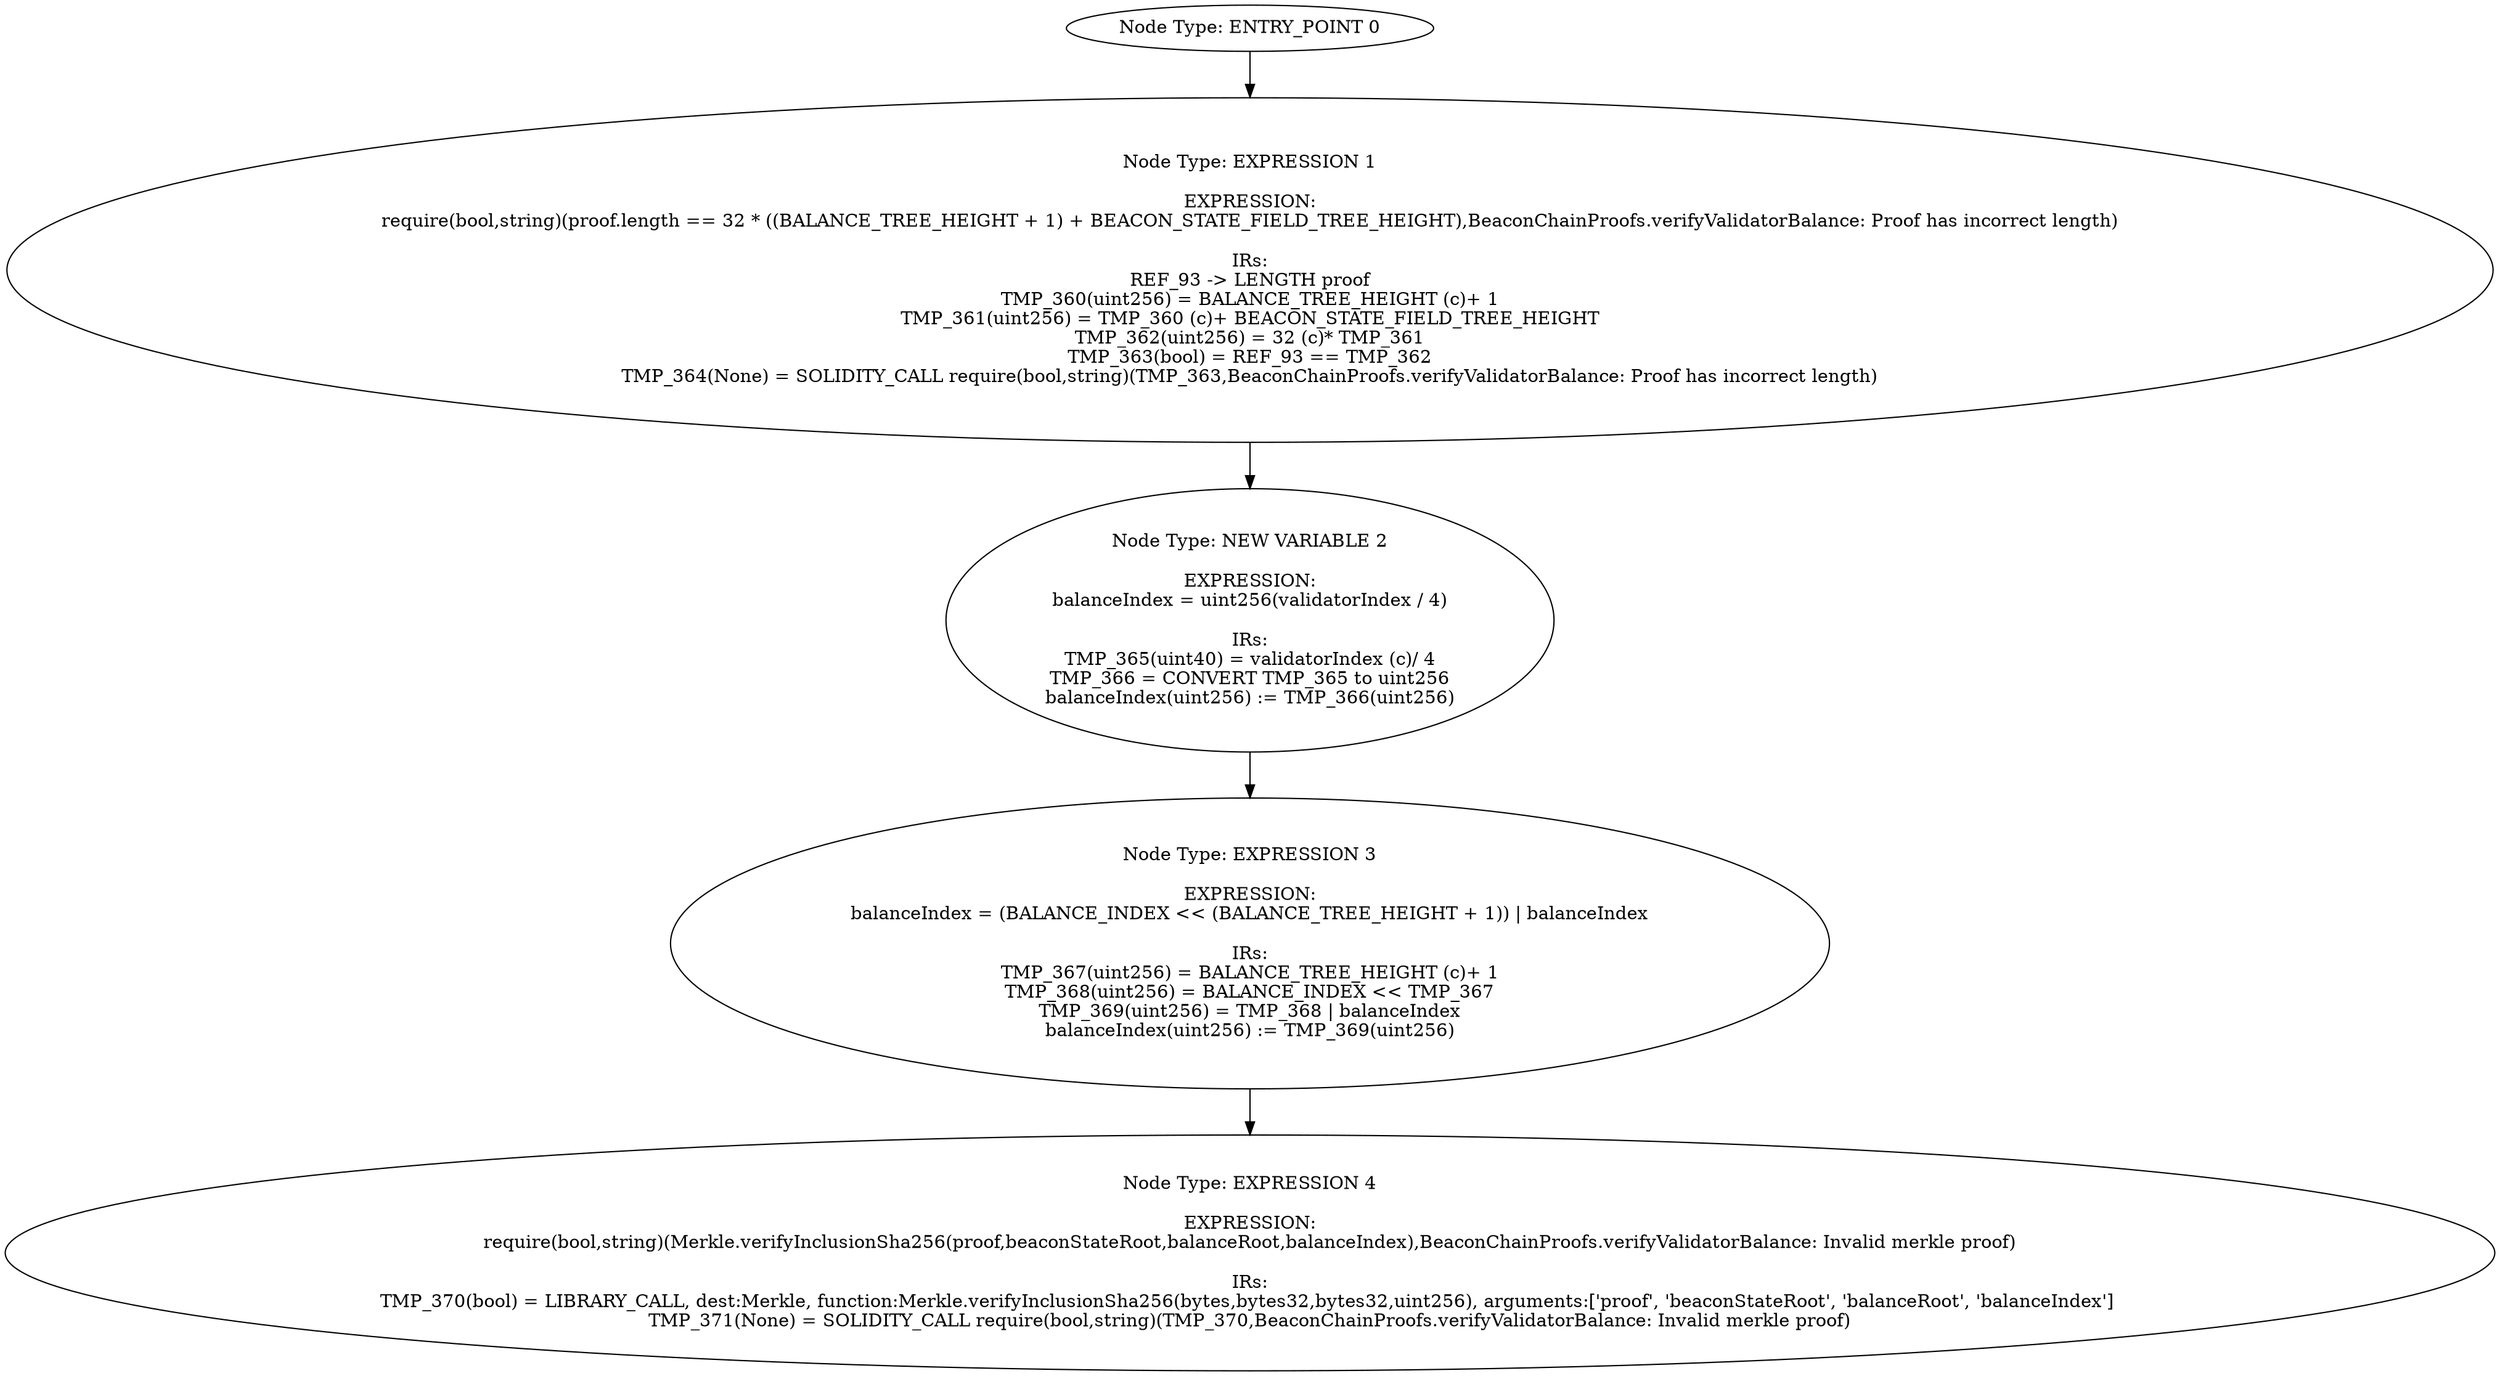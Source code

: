 digraph{
0[label="Node Type: ENTRY_POINT 0
"];
0->1;
1[label="Node Type: EXPRESSION 1

EXPRESSION:
require(bool,string)(proof.length == 32 * ((BALANCE_TREE_HEIGHT + 1) + BEACON_STATE_FIELD_TREE_HEIGHT),BeaconChainProofs.verifyValidatorBalance: Proof has incorrect length)

IRs:
REF_93 -> LENGTH proof
TMP_360(uint256) = BALANCE_TREE_HEIGHT (c)+ 1
TMP_361(uint256) = TMP_360 (c)+ BEACON_STATE_FIELD_TREE_HEIGHT
TMP_362(uint256) = 32 (c)* TMP_361
TMP_363(bool) = REF_93 == TMP_362
TMP_364(None) = SOLIDITY_CALL require(bool,string)(TMP_363,BeaconChainProofs.verifyValidatorBalance: Proof has incorrect length)"];
1->2;
2[label="Node Type: NEW VARIABLE 2

EXPRESSION:
balanceIndex = uint256(validatorIndex / 4)

IRs:
TMP_365(uint40) = validatorIndex (c)/ 4
TMP_366 = CONVERT TMP_365 to uint256
balanceIndex(uint256) := TMP_366(uint256)"];
2->3;
3[label="Node Type: EXPRESSION 3

EXPRESSION:
balanceIndex = (BALANCE_INDEX << (BALANCE_TREE_HEIGHT + 1)) | balanceIndex

IRs:
TMP_367(uint256) = BALANCE_TREE_HEIGHT (c)+ 1
TMP_368(uint256) = BALANCE_INDEX << TMP_367
TMP_369(uint256) = TMP_368 | balanceIndex
balanceIndex(uint256) := TMP_369(uint256)"];
3->4;
4[label="Node Type: EXPRESSION 4

EXPRESSION:
require(bool,string)(Merkle.verifyInclusionSha256(proof,beaconStateRoot,balanceRoot,balanceIndex),BeaconChainProofs.verifyValidatorBalance: Invalid merkle proof)

IRs:
TMP_370(bool) = LIBRARY_CALL, dest:Merkle, function:Merkle.verifyInclusionSha256(bytes,bytes32,bytes32,uint256), arguments:['proof', 'beaconStateRoot', 'balanceRoot', 'balanceIndex'] 
TMP_371(None) = SOLIDITY_CALL require(bool,string)(TMP_370,BeaconChainProofs.verifyValidatorBalance: Invalid merkle proof)"];
}
